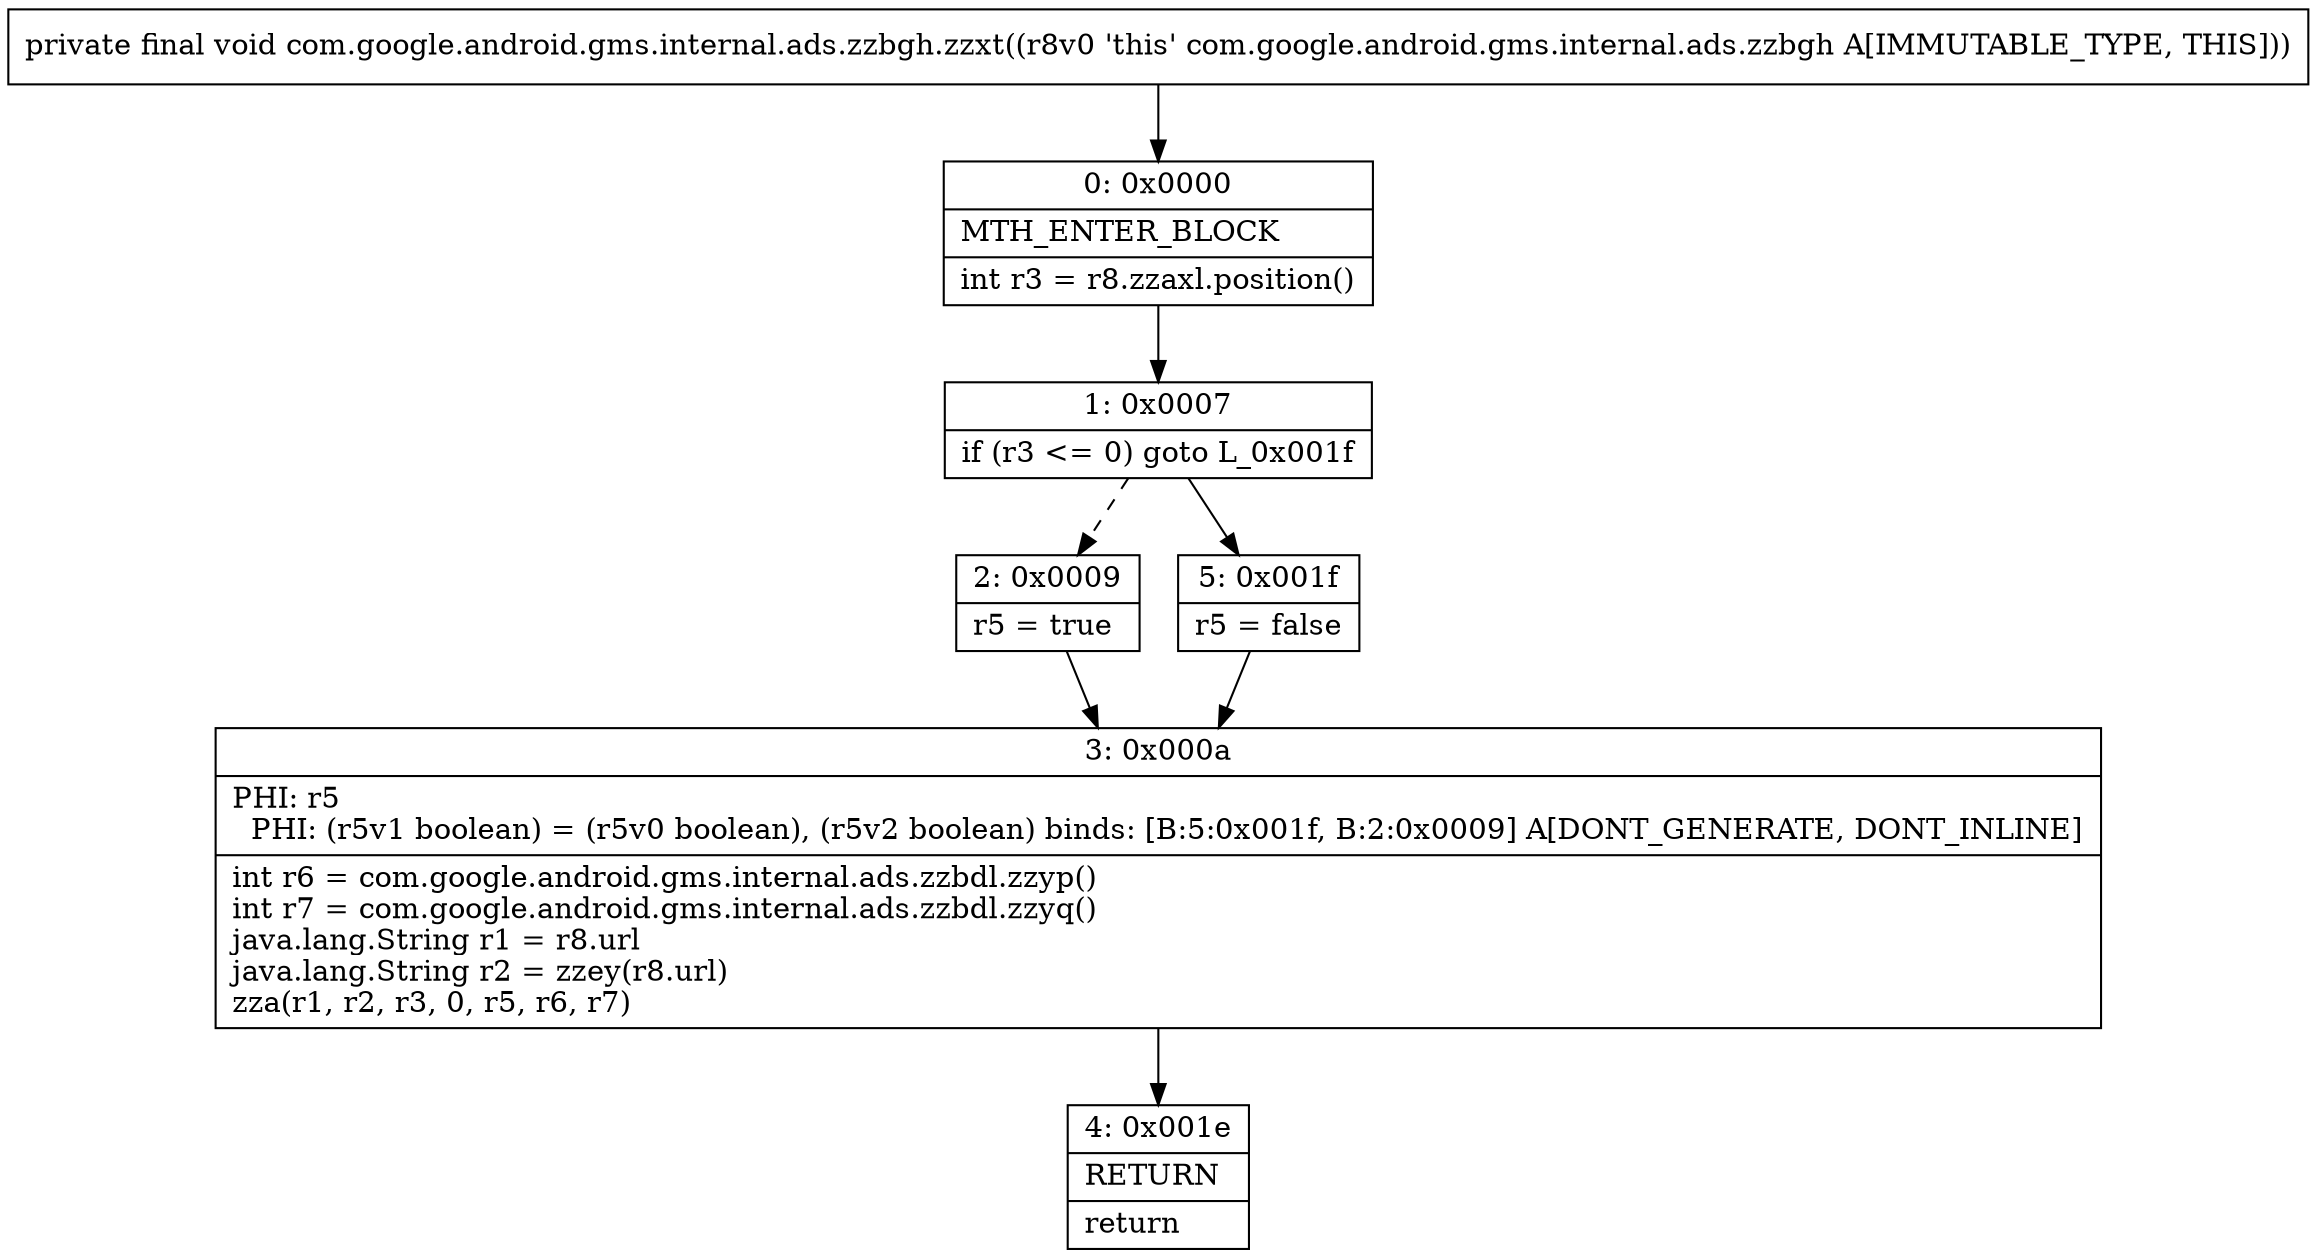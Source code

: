 digraph "CFG forcom.google.android.gms.internal.ads.zzbgh.zzxt()V" {
Node_0 [shape=record,label="{0\:\ 0x0000|MTH_ENTER_BLOCK\l|int r3 = r8.zzaxl.position()\l}"];
Node_1 [shape=record,label="{1\:\ 0x0007|if (r3 \<= 0) goto L_0x001f\l}"];
Node_2 [shape=record,label="{2\:\ 0x0009|r5 = true\l}"];
Node_3 [shape=record,label="{3\:\ 0x000a|PHI: r5 \l  PHI: (r5v1 boolean) = (r5v0 boolean), (r5v2 boolean) binds: [B:5:0x001f, B:2:0x0009] A[DONT_GENERATE, DONT_INLINE]\l|int r6 = com.google.android.gms.internal.ads.zzbdl.zzyp()\lint r7 = com.google.android.gms.internal.ads.zzbdl.zzyq()\ljava.lang.String r1 = r8.url\ljava.lang.String r2 = zzey(r8.url)\lzza(r1, r2, r3, 0, r5, r6, r7)\l}"];
Node_4 [shape=record,label="{4\:\ 0x001e|RETURN\l|return\l}"];
Node_5 [shape=record,label="{5\:\ 0x001f|r5 = false\l}"];
MethodNode[shape=record,label="{private final void com.google.android.gms.internal.ads.zzbgh.zzxt((r8v0 'this' com.google.android.gms.internal.ads.zzbgh A[IMMUTABLE_TYPE, THIS])) }"];
MethodNode -> Node_0;
Node_0 -> Node_1;
Node_1 -> Node_2[style=dashed];
Node_1 -> Node_5;
Node_2 -> Node_3;
Node_3 -> Node_4;
Node_5 -> Node_3;
}

